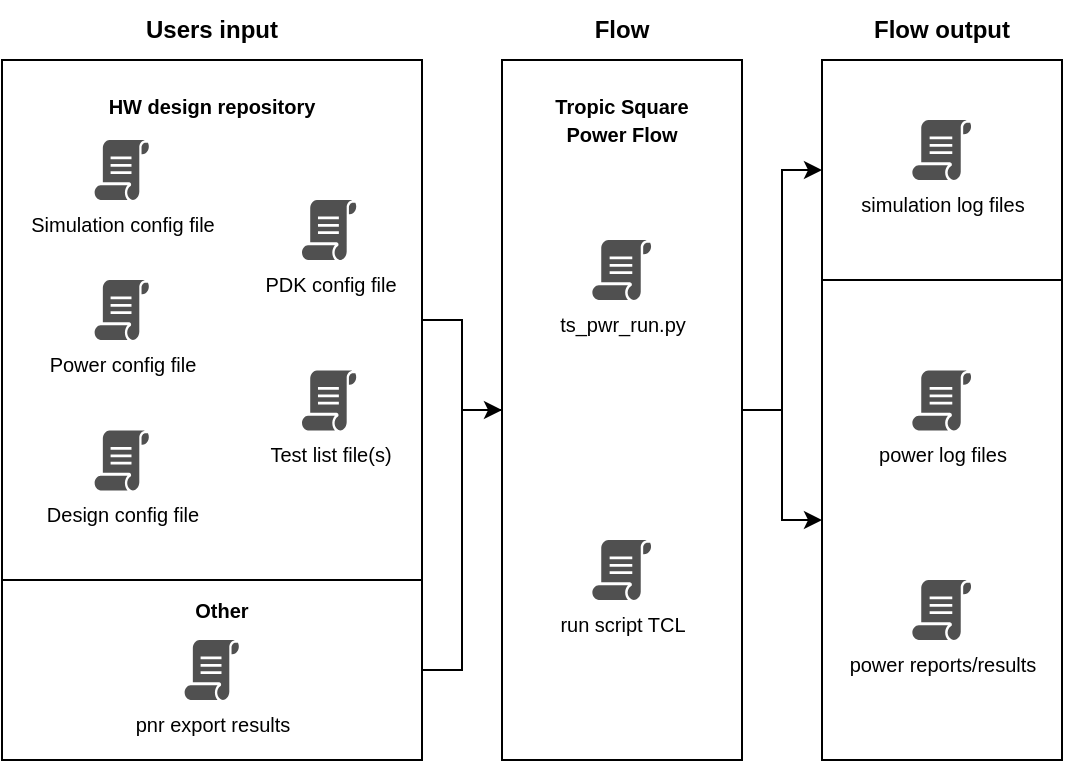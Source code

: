 <mxfile version="19.0.3" type="device" pages="2"><diagram id="jFdhfKbmURFWaf7ixMm8" name="Use Model"><mxGraphModel dx="1422" dy="588" grid="1" gridSize="10" guides="1" tooltips="1" connect="1" arrows="1" fold="1" page="1" pageScale="1" pageWidth="580" pageHeight="290" math="0" shadow="0"><root><mxCell id="0"/><mxCell id="1" parent="0"/><mxCell id="RiVzk0aIQjkwZrweAkkW-8" style="edgeStyle=orthogonalEdgeStyle;rounded=0;orthogonalLoop=1;jettySize=auto;html=1;exitX=1;exitY=0.5;exitDx=0;exitDy=0;entryX=0;entryY=0.5;entryDx=0;entryDy=0;" parent="1" source="BBTPJY4BQzKAeI3ud8km-24" target="BBTPJY4BQzKAeI3ud8km-19" edge="1"><mxGeometry relative="1" as="geometry"/></mxCell><mxCell id="RiVzk0aIQjkwZrweAkkW-13" style="edgeStyle=orthogonalEdgeStyle;rounded=0;orthogonalLoop=1;jettySize=auto;html=1;exitX=1;exitY=0.5;exitDx=0;exitDy=0;entryX=0;entryY=0.5;entryDx=0;entryDy=0;" parent="1" source="BBTPJY4BQzKAeI3ud8km-24" target="RiVzk0aIQjkwZrweAkkW-9" edge="1"><mxGeometry relative="1" as="geometry"/></mxCell><mxCell id="BBTPJY4BQzKAeI3ud8km-24" value="&lt;p style=&quot;line-height: 140%&quot;&gt;&lt;b&gt;Tropic Square&lt;br&gt;Power Flow&lt;/b&gt;&lt;br style=&quot;font-size: 10px&quot;&gt;&lt;/p&gt;" style="whiteSpace=wrap;html=1;fontSize=10;verticalAlign=top;" parent="1" vertex="1"><mxGeometry x="290" y="320" width="120" height="350" as="geometry"/></mxCell><mxCell id="BBTPJY4BQzKAeI3ud8km-25" value="ts_pwr_run.py" style="pointerEvents=1;shadow=0;dashed=0;html=1;strokeColor=none;fillColor=#505050;labelPosition=center;verticalLabelPosition=bottom;verticalAlign=top;outlineConnect=0;align=center;shape=mxgraph.office.concepts.script;fontSize=10;" parent="1" vertex="1"><mxGeometry x="335.172" y="410" width="29.656" height="30" as="geometry"/></mxCell><mxCell id="BBTPJY4BQzKAeI3ud8km-26" value="run script TCL" style="pointerEvents=1;shadow=0;dashed=0;html=1;strokeColor=none;fillColor=#505050;labelPosition=center;verticalLabelPosition=bottom;verticalAlign=top;outlineConnect=0;align=center;shape=mxgraph.office.concepts.script;fontSize=10;" parent="1" vertex="1"><mxGeometry x="335.172" y="560" width="29.656" height="30" as="geometry"/></mxCell><mxCell id="RiVzk0aIQjkwZrweAkkW-5" style="edgeStyle=orthogonalEdgeStyle;rounded=0;orthogonalLoop=1;jettySize=auto;html=1;entryX=0;entryY=0.5;entryDx=0;entryDy=0;exitX=1;exitY=0.5;exitDx=0;exitDy=0;" parent="1" source="BBTPJY4BQzKAeI3ud8km-9" target="BBTPJY4BQzKAeI3ud8km-24" edge="1"><mxGeometry relative="1" as="geometry"><mxPoint x="260" y="530" as="sourcePoint"/></mxGeometry></mxCell><mxCell id="BBTPJY4BQzKAeI3ud8km-19" value="&lt;p style=&quot;line-height: 140%&quot;&gt;&lt;br style=&quot;font-size: 10px&quot;&gt;&lt;/p&gt;" style="whiteSpace=wrap;html=1;fontSize=10;verticalAlign=top;container=0;" parent="1" vertex="1"><mxGeometry x="450" y="320" width="120" height="110" as="geometry"/></mxCell><mxCell id="RiVzk0aIQjkwZrweAkkW-6" value="simulation&amp;nbsp;log files" style="pointerEvents=1;shadow=0;dashed=0;html=1;strokeColor=none;fillColor=#505050;labelPosition=center;verticalLabelPosition=bottom;verticalAlign=top;outlineConnect=0;align=center;shape=mxgraph.office.concepts.script;fontSize=10;" parent="1" vertex="1"><mxGeometry x="495.172" y="350" width="29.656" height="30" as="geometry"/></mxCell><mxCell id="RiVzk0aIQjkwZrweAkkW-9" value="&lt;p style=&quot;line-height: 140%&quot;&gt;&lt;br style=&quot;font-size: 10px&quot;&gt;&lt;/p&gt;" style="whiteSpace=wrap;html=1;fontSize=10;verticalAlign=top;container=0;" parent="1" vertex="1"><mxGeometry x="450" y="430" width="120" height="240" as="geometry"/></mxCell><mxCell id="RiVzk0aIQjkwZrweAkkW-10" value="power log files" style="pointerEvents=1;shadow=0;dashed=0;html=1;strokeColor=none;fillColor=#505050;labelPosition=center;verticalLabelPosition=bottom;verticalAlign=top;outlineConnect=0;align=center;shape=mxgraph.office.concepts.script;fontSize=10;" parent="1" vertex="1"><mxGeometry x="495.172" y="475.25" width="29.656" height="30" as="geometry"/></mxCell><mxCell id="RiVzk0aIQjkwZrweAkkW-12" value="power reports/results" style="pointerEvents=1;shadow=0;dashed=0;html=1;strokeColor=none;fillColor=#505050;labelPosition=center;verticalLabelPosition=bottom;verticalAlign=top;outlineConnect=0;align=center;shape=mxgraph.office.concepts.script;fontSize=10;" parent="1" vertex="1"><mxGeometry x="495.172" y="580" width="29.656" height="30" as="geometry"/></mxCell><mxCell id="BBTPJY4BQzKAeI3ud8km-9" value="&lt;p style=&quot;line-height: 140%&quot;&gt;HW design repository&lt;br style=&quot;font-size: 10px&quot;&gt;&lt;/p&gt;" style="whiteSpace=wrap;html=1;fontSize=10;verticalAlign=top;fontStyle=1;container=0;" parent="1" vertex="1"><mxGeometry x="40" y="320" width="210" height="260" as="geometry"/></mxCell><mxCell id="BBTPJY4BQzKAeI3ud8km-10" value="Simulation config file" style="pointerEvents=1;shadow=0;dashed=0;html=1;strokeColor=none;fillColor=#505050;labelPosition=center;verticalLabelPosition=bottom;verticalAlign=top;outlineConnect=0;align=center;shape=mxgraph.office.concepts.script;fontSize=10;container=0;" parent="1" vertex="1"><mxGeometry x="86.312" y="360" width="27.375" height="30" as="geometry"/></mxCell><mxCell id="BBTPJY4BQzKAeI3ud8km-11" value="Power config file" style="pointerEvents=1;shadow=0;dashed=0;html=1;strokeColor=none;fillColor=#505050;labelPosition=center;verticalLabelPosition=bottom;verticalAlign=top;outlineConnect=0;align=center;shape=mxgraph.office.concepts.script;fontSize=10;container=0;" parent="1" vertex="1"><mxGeometry x="86.312" y="430" width="27.375" height="30" as="geometry"/></mxCell><mxCell id="FNEqD9VYYEUDo8kAK4yF-1" value="Design config file" style="pointerEvents=1;shadow=0;dashed=0;html=1;strokeColor=none;fillColor=#505050;labelPosition=center;verticalLabelPosition=bottom;verticalAlign=top;outlineConnect=0;align=center;shape=mxgraph.office.concepts.script;fontSize=10;container=0;" parent="1" vertex="1"><mxGeometry x="86.312" y="505.25" width="27.375" height="30" as="geometry"/></mxCell><mxCell id="FNEqD9VYYEUDo8kAK4yF-2" value="PDK config file" style="pointerEvents=1;shadow=0;dashed=0;html=1;strokeColor=none;fillColor=#505050;labelPosition=center;verticalLabelPosition=bottom;verticalAlign=top;outlineConnect=0;align=center;shape=mxgraph.office.concepts.script;fontSize=10;container=0;" parent="1" vertex="1"><mxGeometry x="190.002" y="390" width="27.375" height="30" as="geometry"/></mxCell><mxCell id="BBTPJY4BQzKAeI3ud8km-12" value="Test list file(s)" style="pointerEvents=1;shadow=0;dashed=0;html=1;strokeColor=none;fillColor=#505050;labelPosition=center;verticalLabelPosition=bottom;verticalAlign=top;outlineConnect=0;align=center;shape=mxgraph.office.concepts.script;fontSize=10;container=0;" parent="1" vertex="1"><mxGeometry x="190.002" y="475.25" width="27.375" height="30" as="geometry"/></mxCell><mxCell id="RiVzk0aIQjkwZrweAkkW-17" style="edgeStyle=orthogonalEdgeStyle;rounded=0;orthogonalLoop=1;jettySize=auto;html=1;exitX=1;exitY=0.5;exitDx=0;exitDy=0;endArrow=none;endFill=0;entryX=0;entryY=0.5;entryDx=0;entryDy=0;" parent="1" source="RiVzk0aIQjkwZrweAkkW-15" target="BBTPJY4BQzKAeI3ud8km-24" edge="1"><mxGeometry relative="1" as="geometry"><mxPoint x="270" y="490" as="targetPoint"/></mxGeometry></mxCell><mxCell id="RiVzk0aIQjkwZrweAkkW-15" value="" style="rounded=0;whiteSpace=wrap;html=1;fontSize=12;" parent="1" vertex="1"><mxGeometry x="40" y="580" width="210" height="90" as="geometry"/></mxCell><mxCell id="RiVzk0aIQjkwZrweAkkW-16" value="&lt;b style=&quot;font-size: 10px;&quot;&gt;Other&lt;/b&gt;" style="text;html=1;strokeColor=none;fillColor=none;align=center;verticalAlign=middle;whiteSpace=wrap;rounded=0;fontSize=10;" parent="1" vertex="1"><mxGeometry x="120" y="580" width="60" height="30" as="geometry"/></mxCell><mxCell id="RiVzk0aIQjkwZrweAkkW-14" value="pnr export results" style="pointerEvents=1;shadow=0;dashed=0;html=1;strokeColor=none;fillColor=#505050;labelPosition=center;verticalLabelPosition=bottom;verticalAlign=top;outlineConnect=0;align=center;shape=mxgraph.office.concepts.script;fontSize=10;container=0;" parent="1" vertex="1"><mxGeometry x="131.312" y="610" width="27.375" height="30" as="geometry"/></mxCell><mxCell id="QapMW299wo9bJ1JDeWLc-1" value="&lt;b&gt;Users input&lt;/b&gt;" style="text;html=1;strokeColor=none;fillColor=none;align=center;verticalAlign=middle;whiteSpace=wrap;rounded=0;" parent="1" vertex="1"><mxGeometry x="95" y="290" width="100" height="30" as="geometry"/></mxCell><mxCell id="QapMW299wo9bJ1JDeWLc-2" value="&lt;b&gt;Flow&lt;/b&gt;" style="text;html=1;strokeColor=none;fillColor=none;align=center;verticalAlign=middle;whiteSpace=wrap;rounded=0;" parent="1" vertex="1"><mxGeometry x="300" y="290" width="100" height="30" as="geometry"/></mxCell><mxCell id="QapMW299wo9bJ1JDeWLc-4" value="&lt;b&gt;Flow output&lt;/b&gt;" style="text;html=1;strokeColor=none;fillColor=none;align=center;verticalAlign=middle;whiteSpace=wrap;rounded=0;" parent="1" vertex="1"><mxGeometry x="460" y="290" width="100" height="30" as="geometry"/></mxCell></root></mxGraphModel></diagram><diagram id="jRQ_TAZKrU4aLRM7cTfr" name="Flowchart"><mxGraphModel dx="1311" dy="606" grid="1" gridSize="10" guides="1" tooltips="1" connect="1" arrows="1" fold="1" page="1" pageScale="1" pageWidth="330" pageHeight="630" math="0" shadow="0"><root><mxCell id="aoVJPrAQMIUBjbF8i4gK-0"/><mxCell id="aoVJPrAQMIUBjbF8i4gK-1" parent="aoVJPrAQMIUBjbF8i4gK-0"/><mxCell id="Ie98E4TvQfYDDPQL0pcZ-25" style="edgeStyle=orthogonalEdgeStyle;rounded=0;orthogonalLoop=1;jettySize=auto;html=1;exitX=0.5;exitY=1;exitDx=0;exitDy=0;entryX=0.5;entryY=0;entryDx=0;entryDy=0;endArrow=classic;endFill=1;" parent="aoVJPrAQMIUBjbF8i4gK-1" source="TqE6-Yo0DcinsGAlWGBi-9" target="TqE6-Yo0DcinsGAlWGBi-10" edge="1"><mxGeometry relative="1" as="geometry"/></mxCell><mxCell id="TqE6-Yo0DcinsGAlWGBi-9" value="&lt;pre&gt;&lt;b&gt;&amp;nbsp;ts_pwr_run.py &lt;font color=&quot;#ff0080&quot;&gt;scenario&lt;/font&gt; --runcode &amp;lt;runcode&amp;gt;&lt;/b&gt;&lt;/pre&gt;" style="text;html=1;strokeColor=none;fillColor=none;align=center;verticalAlign=middle;whiteSpace=wrap;rounded=0;fontSize=14;" parent="aoVJPrAQMIUBjbF8i4gK-1" vertex="1"><mxGeometry x="-240" y="30" width="400" height="20" as="geometry"/></mxCell><mxCell id="Ie98E4TvQfYDDPQL0pcZ-10" style="edgeStyle=orthogonalEdgeStyle;rounded=0;orthogonalLoop=1;jettySize=auto;html=1;exitX=1;exitY=0.5;exitDx=0;exitDy=0;entryX=0;entryY=0.5;entryDx=0;entryDy=0;endArrow=classic;endFill=1;" parent="aoVJPrAQMIUBjbF8i4gK-1" source="TqE6-Yo0DcinsGAlWGBi-10" target="Ie98E4TvQfYDDPQL0pcZ-9" edge="1"><mxGeometry relative="1" as="geometry"/></mxCell><mxCell id="Ie98E4TvQfYDDPQL0pcZ-16" style="edgeStyle=orthogonalEdgeStyle;rounded=0;orthogonalLoop=1;jettySize=auto;html=1;exitX=0.5;exitY=1;exitDx=0;exitDy=0;entryX=0.5;entryY=0;entryDx=0;entryDy=0;endArrow=classic;endFill=1;" parent="aoVJPrAQMIUBjbF8i4gK-1" source="TqE6-Yo0DcinsGAlWGBi-10" target="Ie98E4TvQfYDDPQL0pcZ-11" edge="1"><mxGeometry relative="1" as="geometry"/></mxCell><mxCell id="TqE6-Yo0DcinsGAlWGBi-10" value="Run simulation&lt;br&gt;(ts_sim_run.py)" style="rounded=0;whiteSpace=wrap;html=1;fontSize=14;fillColor=#0028FF;fontStyle=1;fontColor=#FFFFFF;labelBorderColor=none;strokeWidth=2;strokeColor=#0D0D0D;" parent="aoVJPrAQMIUBjbF8i4gK-1" vertex="1"><mxGeometry x="-110" y="90" width="140" height="60" as="geometry"/></mxCell><mxCell id="Ie98E4TvQfYDDPQL0pcZ-14" style="edgeStyle=orthogonalEdgeStyle;rounded=0;orthogonalLoop=1;jettySize=auto;html=1;exitX=1;exitY=0.5;exitDx=0;exitDy=0;entryX=0;entryY=0.5;entryDx=0;entryDy=0;endArrow=classic;endFill=1;" parent="aoVJPrAQMIUBjbF8i4gK-1" source="Ie98E4TvQfYDDPQL0pcZ-7" target="TqE6-Yo0DcinsGAlWGBi-10" edge="1"><mxGeometry relative="1" as="geometry"/></mxCell><mxCell id="Ie98E4TvQfYDDPQL0pcZ-7" value="&lt;font color=&quot;#ff0080&quot;&gt;scenario&lt;/font&gt;[target, test]" style="text;html=1;strokeColor=none;fillColor=none;align=center;verticalAlign=middle;whiteSpace=wrap;rounded=0;" parent="aoVJPrAQMIUBjbF8i4gK-1" vertex="1"><mxGeometry x="-260" y="105" width="120" height="30" as="geometry"/></mxCell><mxCell id="Ie98E4TvQfYDDPQL0pcZ-9" value="&lt;font color=&quot;#ff0000&quot;&gt;VCD&lt;/font&gt;" style="text;html=1;strokeColor=none;fillColor=none;align=center;verticalAlign=middle;whiteSpace=wrap;rounded=0;" parent="aoVJPrAQMIUBjbF8i4gK-1" vertex="1"><mxGeometry x="70" y="105" width="40" height="30" as="geometry"/></mxCell><mxCell id="Ie98E4TvQfYDDPQL0pcZ-22" style="edgeStyle=orthogonalEdgeStyle;rounded=0;orthogonalLoop=1;jettySize=auto;html=1;exitX=1;exitY=0.5;exitDx=0;exitDy=0;entryX=0;entryY=0.5;entryDx=0;entryDy=0;endArrow=classic;endFill=1;" parent="aoVJPrAQMIUBjbF8i4gK-1" source="Ie98E4TvQfYDDPQL0pcZ-11" target="Ie98E4TvQfYDDPQL0pcZ-21" edge="1"><mxGeometry relative="1" as="geometry"/></mxCell><mxCell id="Ie98E4TvQfYDDPQL0pcZ-24" style="edgeStyle=orthogonalEdgeStyle;rounded=0;orthogonalLoop=1;jettySize=auto;html=1;exitX=0.5;exitY=1;exitDx=0;exitDy=0;entryX=0.5;entryY=0;entryDx=0;entryDy=0;endArrow=classic;endFill=1;" parent="aoVJPrAQMIUBjbF8i4gK-1" source="Ie98E4TvQfYDDPQL0pcZ-11" target="Ie98E4TvQfYDDPQL0pcZ-23" edge="1"><mxGeometry relative="1" as="geometry"/></mxCell><mxCell id="Ie98E4TvQfYDDPQL0pcZ-11" value="Generate common setup&lt;br&gt;(ts_design_cfg.py)" style="rounded=0;whiteSpace=wrap;html=1;fontSize=14;fillColor=#0028FF;fontStyle=1;fontColor=#FFFFFF;labelBorderColor=none;strokeWidth=2;strokeColor=#0D0D0D;" parent="aoVJPrAQMIUBjbF8i4gK-1" vertex="1"><mxGeometry x="-110" y="180" width="140" height="60" as="geometry"/></mxCell><mxCell id="Ie98E4TvQfYDDPQL0pcZ-19" style="edgeStyle=orthogonalEdgeStyle;rounded=0;orthogonalLoop=1;jettySize=auto;html=1;exitX=1;exitY=0.5;exitDx=0;exitDy=0;entryX=0;entryY=0.5;entryDx=0;entryDy=0;endArrow=classic;endFill=1;" parent="aoVJPrAQMIUBjbF8i4gK-1" source="Ie98E4TvQfYDDPQL0pcZ-18" target="Ie98E4TvQfYDDPQL0pcZ-11" edge="1"><mxGeometry relative="1" as="geometry"/></mxCell><mxCell id="Ie98E4TvQfYDDPQL0pcZ-18" value="design config&lt;br&gt;pdk config" style="text;html=1;strokeColor=none;fillColor=none;align=center;verticalAlign=middle;whiteSpace=wrap;rounded=0;" parent="aoVJPrAQMIUBjbF8i4gK-1" vertex="1"><mxGeometry x="-220" y="195" width="80" height="30" as="geometry"/></mxCell><mxCell id="Ie98E4TvQfYDDPQL0pcZ-21" value="&lt;font color=&quot;#031cff&quot;&gt;common setup TCL&lt;/font&gt;" style="text;html=1;strokeColor=none;fillColor=none;align=center;verticalAlign=middle;whiteSpace=wrap;rounded=0;fontColor=#000000;" parent="aoVJPrAQMIUBjbF8i4gK-1" vertex="1"><mxGeometry x="70" y="195" width="110" height="30" as="geometry"/></mxCell><mxCell id="Ie98E4TvQfYDDPQL0pcZ-28" style="edgeStyle=orthogonalEdgeStyle;rounded=0;orthogonalLoop=1;jettySize=auto;html=1;exitX=1;exitY=0.5;exitDx=0;exitDy=0;entryX=0;entryY=0.5;entryDx=0;entryDy=0;endArrow=classic;endFill=1;" parent="aoVJPrAQMIUBjbF8i4gK-1" source="Ie98E4TvQfYDDPQL0pcZ-23" target="Ie98E4TvQfYDDPQL0pcZ-26" edge="1"><mxGeometry relative="1" as="geometry"/></mxCell><mxCell id="Ie98E4TvQfYDDPQL0pcZ-32" style="edgeStyle=orthogonalEdgeStyle;rounded=0;orthogonalLoop=1;jettySize=auto;html=1;exitX=0.5;exitY=1;exitDx=0;exitDy=0;entryX=0.5;entryY=0;entryDx=0;entryDy=0;endArrow=classic;endFill=1;" parent="aoVJPrAQMIUBjbF8i4gK-1" source="Ie98E4TvQfYDDPQL0pcZ-23" target="Ie98E4TvQfYDDPQL0pcZ-31" edge="1"><mxGeometry relative="1" as="geometry"/></mxCell><mxCell id="Ie98E4TvQfYDDPQL0pcZ-23" value="Generate power setup" style="rounded=0;whiteSpace=wrap;html=1;fontSize=14;fillColor=#0028FF;fontStyle=1;fontColor=#FFFFFF;labelBorderColor=none;strokeWidth=2;strokeColor=#0D0D0D;" parent="aoVJPrAQMIUBjbF8i4gK-1" vertex="1"><mxGeometry x="-110" y="270" width="140" height="60" as="geometry"/></mxCell><mxCell id="Ie98E4TvQfYDDPQL0pcZ-26" value="&lt;font color=&quot;#21a321&quot;&gt;power setup TCL&lt;/font&gt;" style="text;html=1;strokeColor=none;fillColor=none;align=center;verticalAlign=middle;whiteSpace=wrap;rounded=0;" parent="aoVJPrAQMIUBjbF8i4gK-1" vertex="1"><mxGeometry x="70" y="285" width="110" height="30" as="geometry"/></mxCell><mxCell id="Ie98E4TvQfYDDPQL0pcZ-30" style="edgeStyle=orthogonalEdgeStyle;rounded=0;orthogonalLoop=1;jettySize=auto;html=1;exitX=1;exitY=0.5;exitDx=0;exitDy=0;entryX=0;entryY=0.5;entryDx=0;entryDy=0;endArrow=classic;endFill=1;" parent="aoVJPrAQMIUBjbF8i4gK-1" source="Ie98E4TvQfYDDPQL0pcZ-29" target="Ie98E4TvQfYDDPQL0pcZ-23" edge="1"><mxGeometry relative="1" as="geometry"/></mxCell><mxCell id="Ie98E4TvQfYDDPQL0pcZ-29" value="netlist&lt;br&gt;&lt;font color=&quot;#ff0000&quot;&gt;VCD&lt;/font&gt;&lt;br&gt;SDC&lt;br&gt;SPEF" style="text;html=1;strokeColor=none;fillColor=none;align=center;verticalAlign=middle;whiteSpace=wrap;rounded=0;" parent="aoVJPrAQMIUBjbF8i4gK-1" vertex="1"><mxGeometry x="-190" y="267.5" width="50" height="65" as="geometry"/></mxCell><mxCell id="Ie98E4TvQfYDDPQL0pcZ-36" style="edgeStyle=orthogonalEdgeStyle;rounded=0;orthogonalLoop=1;jettySize=auto;html=1;exitX=1;exitY=0.5;exitDx=0;exitDy=0;entryX=0;entryY=0.5;entryDx=0;entryDy=0;fontColor=#FF0080;endArrow=classic;endFill=1;" parent="aoVJPrAQMIUBjbF8i4gK-1" source="Ie98E4TvQfYDDPQL0pcZ-31" target="Ie98E4TvQfYDDPQL0pcZ-35" edge="1"><mxGeometry relative="1" as="geometry"/></mxCell><mxCell id="Ie98E4TvQfYDDPQL0pcZ-37" style="edgeStyle=orthogonalEdgeStyle;rounded=0;orthogonalLoop=1;jettySize=auto;html=1;exitX=0.5;exitY=1;exitDx=0;exitDy=0;fontColor=#FF0080;endArrow=classic;endFill=1;" parent="aoVJPrAQMIUBjbF8i4gK-1" source="Ie98E4TvQfYDDPQL0pcZ-31" edge="1"><mxGeometry relative="1" as="geometry"><mxPoint x="-40" y="70" as="targetPoint"/><Array as="points"><mxPoint x="-40" y="440"/><mxPoint x="-270" y="440"/><mxPoint x="-270" y="70"/></Array></mxGeometry></mxCell><mxCell id="Ie98E4TvQfYDDPQL0pcZ-39" value="&lt;font color=&quot;#000000&quot;&gt;Any scenario other to run?&lt;/font&gt;" style="edgeLabel;html=1;align=center;verticalAlign=middle;resizable=0;points=[];fontColor=#FF0080;" parent="Ie98E4TvQfYDDPQL0pcZ-37" vertex="1" connectable="0"><mxGeometry x="-0.901" relative="1" as="geometry"><mxPoint x="-78" as="offset"/></mxGeometry></mxCell><mxCell id="Ie98E4TvQfYDDPQL0pcZ-38" value="&lt;font color=&quot;#000000&quot;&gt;End, or open FSDB in Verdi&lt;/font&gt;" style="edgeStyle=orthogonalEdgeStyle;rounded=0;orthogonalLoop=1;jettySize=auto;html=1;exitX=0.5;exitY=1;exitDx=0;exitDy=0;fontColor=#FF0080;endArrow=classic;endFill=1;" parent="aoVJPrAQMIUBjbF8i4gK-1" source="Ie98E4TvQfYDDPQL0pcZ-31" edge="1"><mxGeometry relative="1" as="geometry"><mxPoint x="-40" y="500" as="targetPoint"/><mxPoint as="offset"/></mxGeometry></mxCell><mxCell id="Ie98E4TvQfYDDPQL0pcZ-31" value="Run power analysis&lt;br&gt;(PrimeTime)" style="rounded=0;whiteSpace=wrap;html=1;fontSize=14;fillColor=#0028FF;fontStyle=1;fontColor=#FFFFFF;labelBorderColor=none;strokeWidth=2;strokeColor=#0D0D0D;" parent="aoVJPrAQMIUBjbF8i4gK-1" vertex="1"><mxGeometry x="-110" y="360" width="140" height="60" as="geometry"/></mxCell><mxCell id="Ie98E4TvQfYDDPQL0pcZ-34" style="edgeStyle=orthogonalEdgeStyle;rounded=0;orthogonalLoop=1;jettySize=auto;html=1;exitX=1;exitY=0.5;exitDx=0;exitDy=0;entryX=0;entryY=0.5;entryDx=0;entryDy=0;fontColor=#FF0080;endArrow=classic;endFill=1;" parent="aoVJPrAQMIUBjbF8i4gK-1" source="Ie98E4TvQfYDDPQL0pcZ-33" target="Ie98E4TvQfYDDPQL0pcZ-31" edge="1"><mxGeometry relative="1" as="geometry"/></mxCell><mxCell id="Ie98E4TvQfYDDPQL0pcZ-33" value="&lt;font color=&quot;#031cff&quot;&gt;common setup TCL&lt;br&gt;&lt;/font&gt;&lt;font color=&quot;#21a321&quot;&gt;power setup TCL&lt;/font&gt;&lt;br&gt;run script TCL" style="text;html=1;strokeColor=none;fillColor=none;align=center;verticalAlign=middle;whiteSpace=wrap;rounded=0;" parent="aoVJPrAQMIUBjbF8i4gK-1" vertex="1"><mxGeometry x="-250" y="357.5" width="110" height="65" as="geometry"/></mxCell><mxCell id="Ie98E4TvQfYDDPQL0pcZ-35" value="reports&lt;br&gt;results&lt;br&gt;FSDB&lt;br&gt;logs" style="text;html=1;strokeColor=none;fillColor=none;align=center;verticalAlign=middle;whiteSpace=wrap;rounded=0;" parent="aoVJPrAQMIUBjbF8i4gK-1" vertex="1"><mxGeometry x="70" y="357.5" width="50" height="65" as="geometry"/></mxCell><mxCell id="uXD7r-B8hHqUPVBwYGm_-0" value="&amp;nbsp; &amp;nbsp;FLOW&amp;nbsp; &amp;nbsp;" style="endArrow=none;dashed=1;html=1;dashPattern=1 3;strokeWidth=2;rounded=0;fontStyle=1" edge="1" parent="aoVJPrAQMIUBjbF8i4gK-1"><mxGeometry x="-0.833" width="50" height="50" relative="1" as="geometry"><mxPoint x="200" y="60" as="sourcePoint"/><mxPoint x="-280" y="60" as="targetPoint"/><mxPoint as="offset"/></mxGeometry></mxCell><mxCell id="uXD7r-B8hHqUPVBwYGm_-1" value="" style="endArrow=none;dashed=1;html=1;dashPattern=1 3;strokeWidth=2;rounded=0;" edge="1" parent="aoVJPrAQMIUBjbF8i4gK-1"><mxGeometry width="50" height="50" relative="1" as="geometry"><mxPoint x="200" y="60" as="sourcePoint"/><mxPoint x="200" y="470" as="targetPoint"/></mxGeometry></mxCell><mxCell id="uXD7r-B8hHqUPVBwYGm_-2" value="" style="endArrow=none;dashed=1;html=1;dashPattern=1 3;strokeWidth=2;rounded=0;" edge="1" parent="aoVJPrAQMIUBjbF8i4gK-1"><mxGeometry width="50" height="50" relative="1" as="geometry"><mxPoint x="200" y="470" as="sourcePoint"/><mxPoint x="-280" y="470" as="targetPoint"/></mxGeometry></mxCell><mxCell id="uXD7r-B8hHqUPVBwYGm_-3" value="" style="endArrow=none;dashed=1;html=1;dashPattern=1 3;strokeWidth=2;rounded=0;" edge="1" parent="aoVJPrAQMIUBjbF8i4gK-1"><mxGeometry width="50" height="50" relative="1" as="geometry"><mxPoint x="-280" y="470" as="sourcePoint"/><mxPoint x="-280" y="60" as="targetPoint"/></mxGeometry></mxCell></root></mxGraphModel></diagram></mxfile>